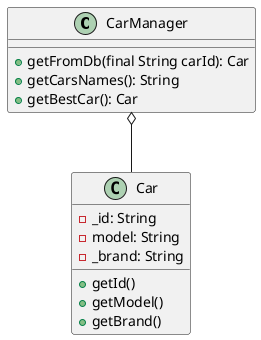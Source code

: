 @startuml
class CarManager{
    + getFromDb(final String carId): Car
    + getCarsNames(): String
    + getBestCar(): Car
}

class Car{
-  _id: String
- model: String
- _brand: String
+ getId()
+ getModel()
+ getBrand()
}

CarManager o-- Car

@enduml